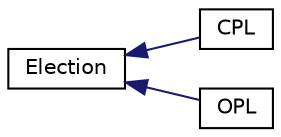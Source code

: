 digraph "Graphical Class Hierarchy"
{
 // LATEX_PDF_SIZE
  edge [fontname="Helvetica",fontsize="10",labelfontname="Helvetica",labelfontsize="10"];
  node [fontname="Helvetica",fontsize="10",shape=record];
  rankdir="LR";
  Node0 [label="Election",height=0.2,width=0.4,color="black", fillcolor="white", style="filled",URL="$classElection.html",tooltip=" "];
  Node0 -> Node1 [dir="back",color="midnightblue",fontsize="10",style="solid",fontname="Helvetica"];
  Node1 [label="CPL",height=0.2,width=0.4,color="black", fillcolor="white", style="filled",URL="$classCPL.html",tooltip=" "];
  Node0 -> Node2 [dir="back",color="midnightblue",fontsize="10",style="solid",fontname="Helvetica"];
  Node2 [label="OPL",height=0.2,width=0.4,color="black", fillcolor="white", style="filled",URL="$classOPL.html",tooltip=" "];
}
